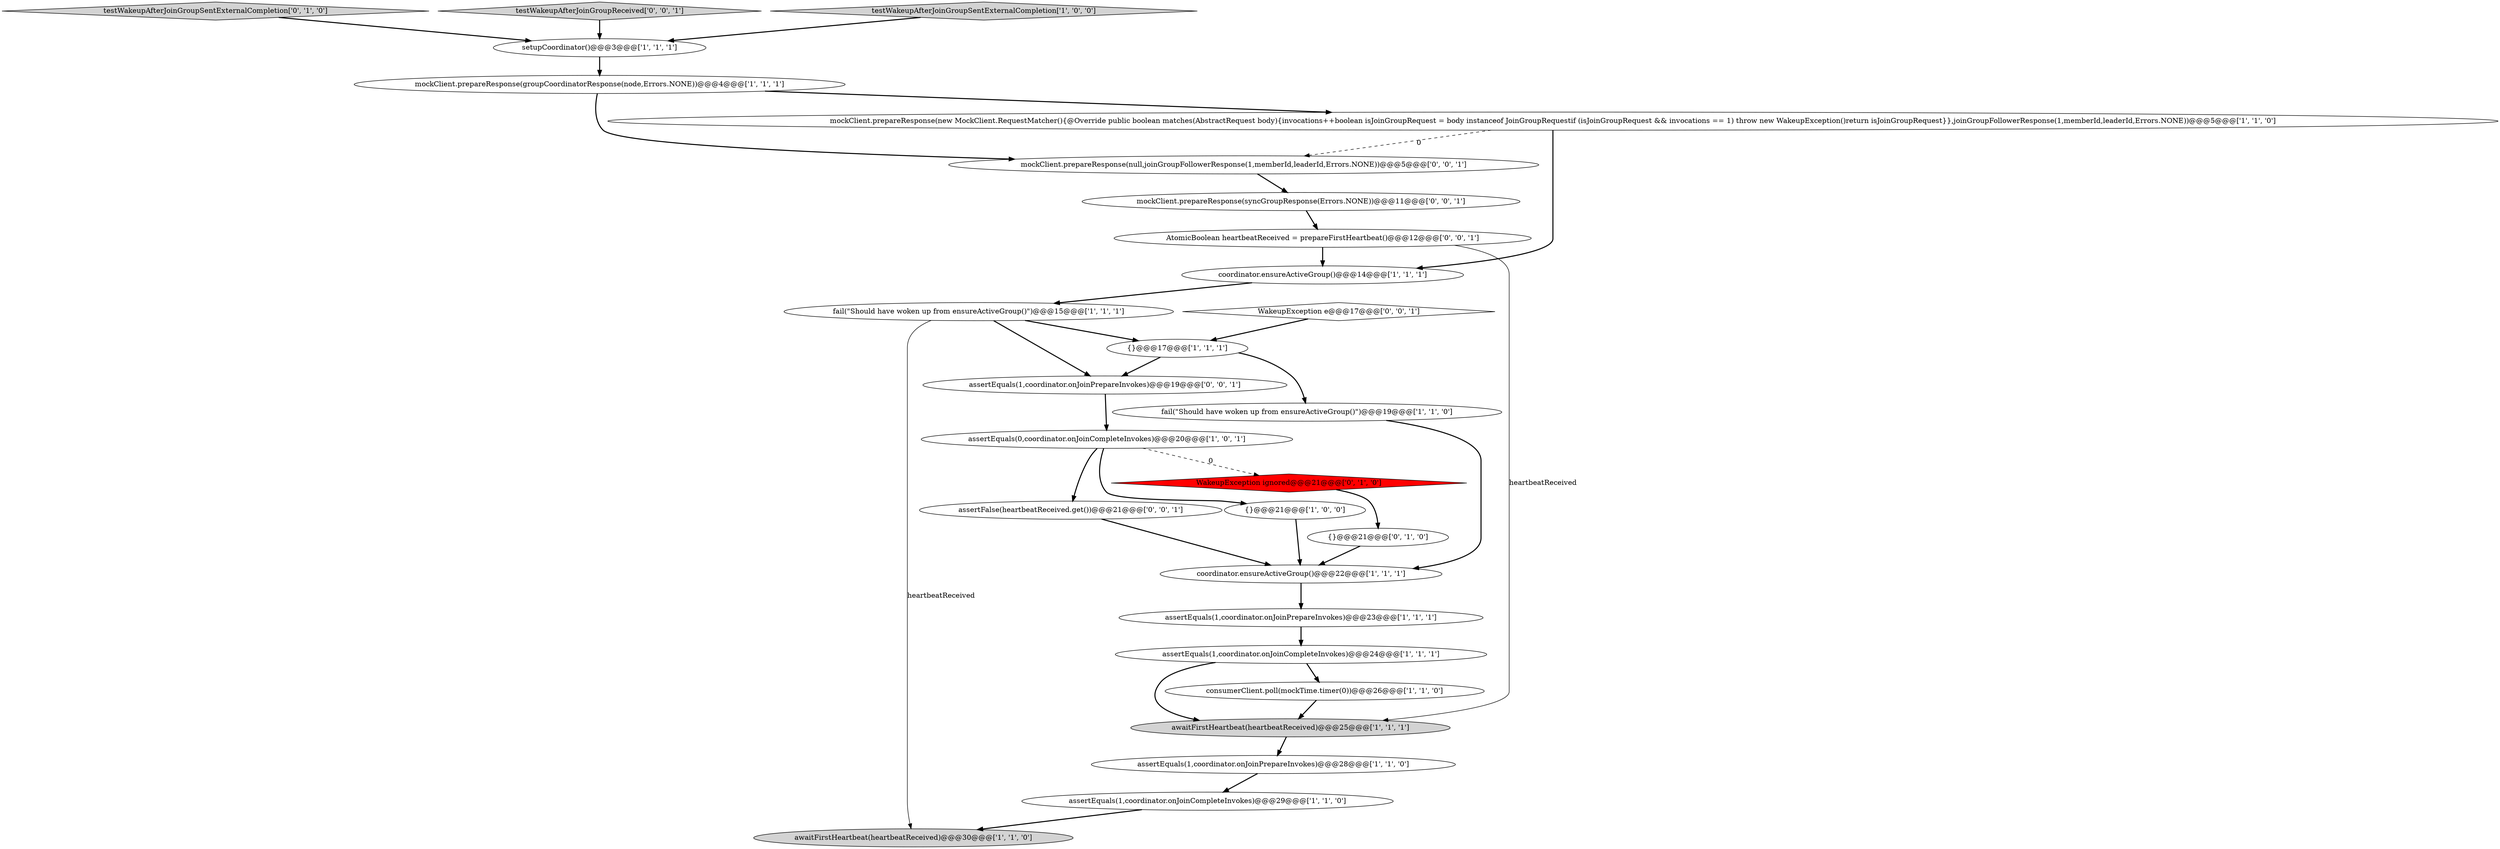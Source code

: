 digraph {
8 [style = filled, label = "coordinator.ensureActiveGroup()@@@14@@@['1', '1', '1']", fillcolor = white, shape = ellipse image = "AAA0AAABBB1BBB"];
19 [style = filled, label = "testWakeupAfterJoinGroupSentExternalCompletion['0', '1', '0']", fillcolor = lightgray, shape = diamond image = "AAA0AAABBB2BBB"];
5 [style = filled, label = "awaitFirstHeartbeat(heartbeatReceived)@@@25@@@['1', '1', '1']", fillcolor = lightgray, shape = ellipse image = "AAA0AAABBB1BBB"];
20 [style = filled, label = "WakeupException ignored@@@21@@@['0', '1', '0']", fillcolor = red, shape = diamond image = "AAA1AAABBB2BBB"];
21 [style = filled, label = "AtomicBoolean heartbeatReceived = prepareFirstHeartbeat()@@@12@@@['0', '0', '1']", fillcolor = white, shape = ellipse image = "AAA0AAABBB3BBB"];
14 [style = filled, label = "assertEquals(1,coordinator.onJoinCompleteInvokes)@@@24@@@['1', '1', '1']", fillcolor = white, shape = ellipse image = "AAA0AAABBB1BBB"];
13 [style = filled, label = "awaitFirstHeartbeat(heartbeatReceived)@@@30@@@['1', '1', '0']", fillcolor = lightgray, shape = ellipse image = "AAA0AAABBB1BBB"];
7 [style = filled, label = "mockClient.prepareResponse(groupCoordinatorResponse(node,Errors.NONE))@@@4@@@['1', '1', '1']", fillcolor = white, shape = ellipse image = "AAA0AAABBB1BBB"];
17 [style = filled, label = "assertEquals(0,coordinator.onJoinCompleteInvokes)@@@20@@@['1', '0', '1']", fillcolor = white, shape = ellipse image = "AAA0AAABBB1BBB"];
24 [style = filled, label = "WakeupException e@@@17@@@['0', '0', '1']", fillcolor = white, shape = diamond image = "AAA0AAABBB3BBB"];
25 [style = filled, label = "assertFalse(heartbeatReceived.get())@@@21@@@['0', '0', '1']", fillcolor = white, shape = ellipse image = "AAA0AAABBB3BBB"];
3 [style = filled, label = "fail(\"Should have woken up from ensureActiveGroup()\")@@@19@@@['1', '1', '0']", fillcolor = white, shape = ellipse image = "AAA0AAABBB1BBB"];
26 [style = filled, label = "testWakeupAfterJoinGroupReceived['0', '0', '1']", fillcolor = lightgray, shape = diamond image = "AAA0AAABBB3BBB"];
11 [style = filled, label = "assertEquals(1,coordinator.onJoinCompleteInvokes)@@@29@@@['1', '1', '0']", fillcolor = white, shape = ellipse image = "AAA0AAABBB1BBB"];
1 [style = filled, label = "fail(\"Should have woken up from ensureActiveGroup()\")@@@15@@@['1', '1', '1']", fillcolor = white, shape = ellipse image = "AAA0AAABBB1BBB"];
15 [style = filled, label = "setupCoordinator()@@@3@@@['1', '1', '1']", fillcolor = white, shape = ellipse image = "AAA0AAABBB1BBB"];
27 [style = filled, label = "assertEquals(1,coordinator.onJoinPrepareInvokes)@@@19@@@['0', '0', '1']", fillcolor = white, shape = ellipse image = "AAA0AAABBB3BBB"];
12 [style = filled, label = "consumerClient.poll(mockTime.timer(0))@@@26@@@['1', '1', '0']", fillcolor = white, shape = ellipse image = "AAA0AAABBB1BBB"];
22 [style = filled, label = "mockClient.prepareResponse(null,joinGroupFollowerResponse(1,memberId,leaderId,Errors.NONE))@@@5@@@['0', '0', '1']", fillcolor = white, shape = ellipse image = "AAA0AAABBB3BBB"];
16 [style = filled, label = "{}@@@17@@@['1', '1', '1']", fillcolor = white, shape = ellipse image = "AAA0AAABBB1BBB"];
10 [style = filled, label = "{}@@@21@@@['1', '0', '0']", fillcolor = white, shape = ellipse image = "AAA0AAABBB1BBB"];
23 [style = filled, label = "mockClient.prepareResponse(syncGroupResponse(Errors.NONE))@@@11@@@['0', '0', '1']", fillcolor = white, shape = ellipse image = "AAA0AAABBB3BBB"];
2 [style = filled, label = "mockClient.prepareResponse(new MockClient.RequestMatcher(){@Override public boolean matches(AbstractRequest body){invocations++boolean isJoinGroupRequest = body instanceof JoinGroupRequestif (isJoinGroupRequest && invocations == 1) throw new WakeupException()return isJoinGroupRequest}},joinGroupFollowerResponse(1,memberId,leaderId,Errors.NONE))@@@5@@@['1', '1', '0']", fillcolor = white, shape = ellipse image = "AAA0AAABBB1BBB"];
9 [style = filled, label = "assertEquals(1,coordinator.onJoinPrepareInvokes)@@@23@@@['1', '1', '1']", fillcolor = white, shape = ellipse image = "AAA0AAABBB1BBB"];
4 [style = filled, label = "assertEquals(1,coordinator.onJoinPrepareInvokes)@@@28@@@['1', '1', '0']", fillcolor = white, shape = ellipse image = "AAA0AAABBB1BBB"];
0 [style = filled, label = "coordinator.ensureActiveGroup()@@@22@@@['1', '1', '1']", fillcolor = white, shape = ellipse image = "AAA0AAABBB1BBB"];
18 [style = filled, label = "{}@@@21@@@['0', '1', '0']", fillcolor = white, shape = ellipse image = "AAA0AAABBB2BBB"];
6 [style = filled, label = "testWakeupAfterJoinGroupSentExternalCompletion['1', '0', '0']", fillcolor = lightgray, shape = diamond image = "AAA0AAABBB1BBB"];
25->0 [style = bold, label=""];
16->3 [style = bold, label=""];
17->10 [style = bold, label=""];
17->25 [style = bold, label=""];
0->9 [style = bold, label=""];
12->5 [style = bold, label=""];
15->7 [style = bold, label=""];
16->27 [style = bold, label=""];
21->5 [style = solid, label="heartbeatReceived"];
1->27 [style = bold, label=""];
21->8 [style = bold, label=""];
22->23 [style = bold, label=""];
6->15 [style = bold, label=""];
3->0 [style = bold, label=""];
1->13 [style = solid, label="heartbeatReceived"];
20->18 [style = bold, label=""];
8->1 [style = bold, label=""];
24->16 [style = bold, label=""];
7->22 [style = bold, label=""];
17->20 [style = dashed, label="0"];
23->21 [style = bold, label=""];
1->16 [style = bold, label=""];
7->2 [style = bold, label=""];
14->12 [style = bold, label=""];
10->0 [style = bold, label=""];
5->4 [style = bold, label=""];
11->13 [style = bold, label=""];
26->15 [style = bold, label=""];
27->17 [style = bold, label=""];
9->14 [style = bold, label=""];
19->15 [style = bold, label=""];
4->11 [style = bold, label=""];
2->22 [style = dashed, label="0"];
18->0 [style = bold, label=""];
2->8 [style = bold, label=""];
14->5 [style = bold, label=""];
}
